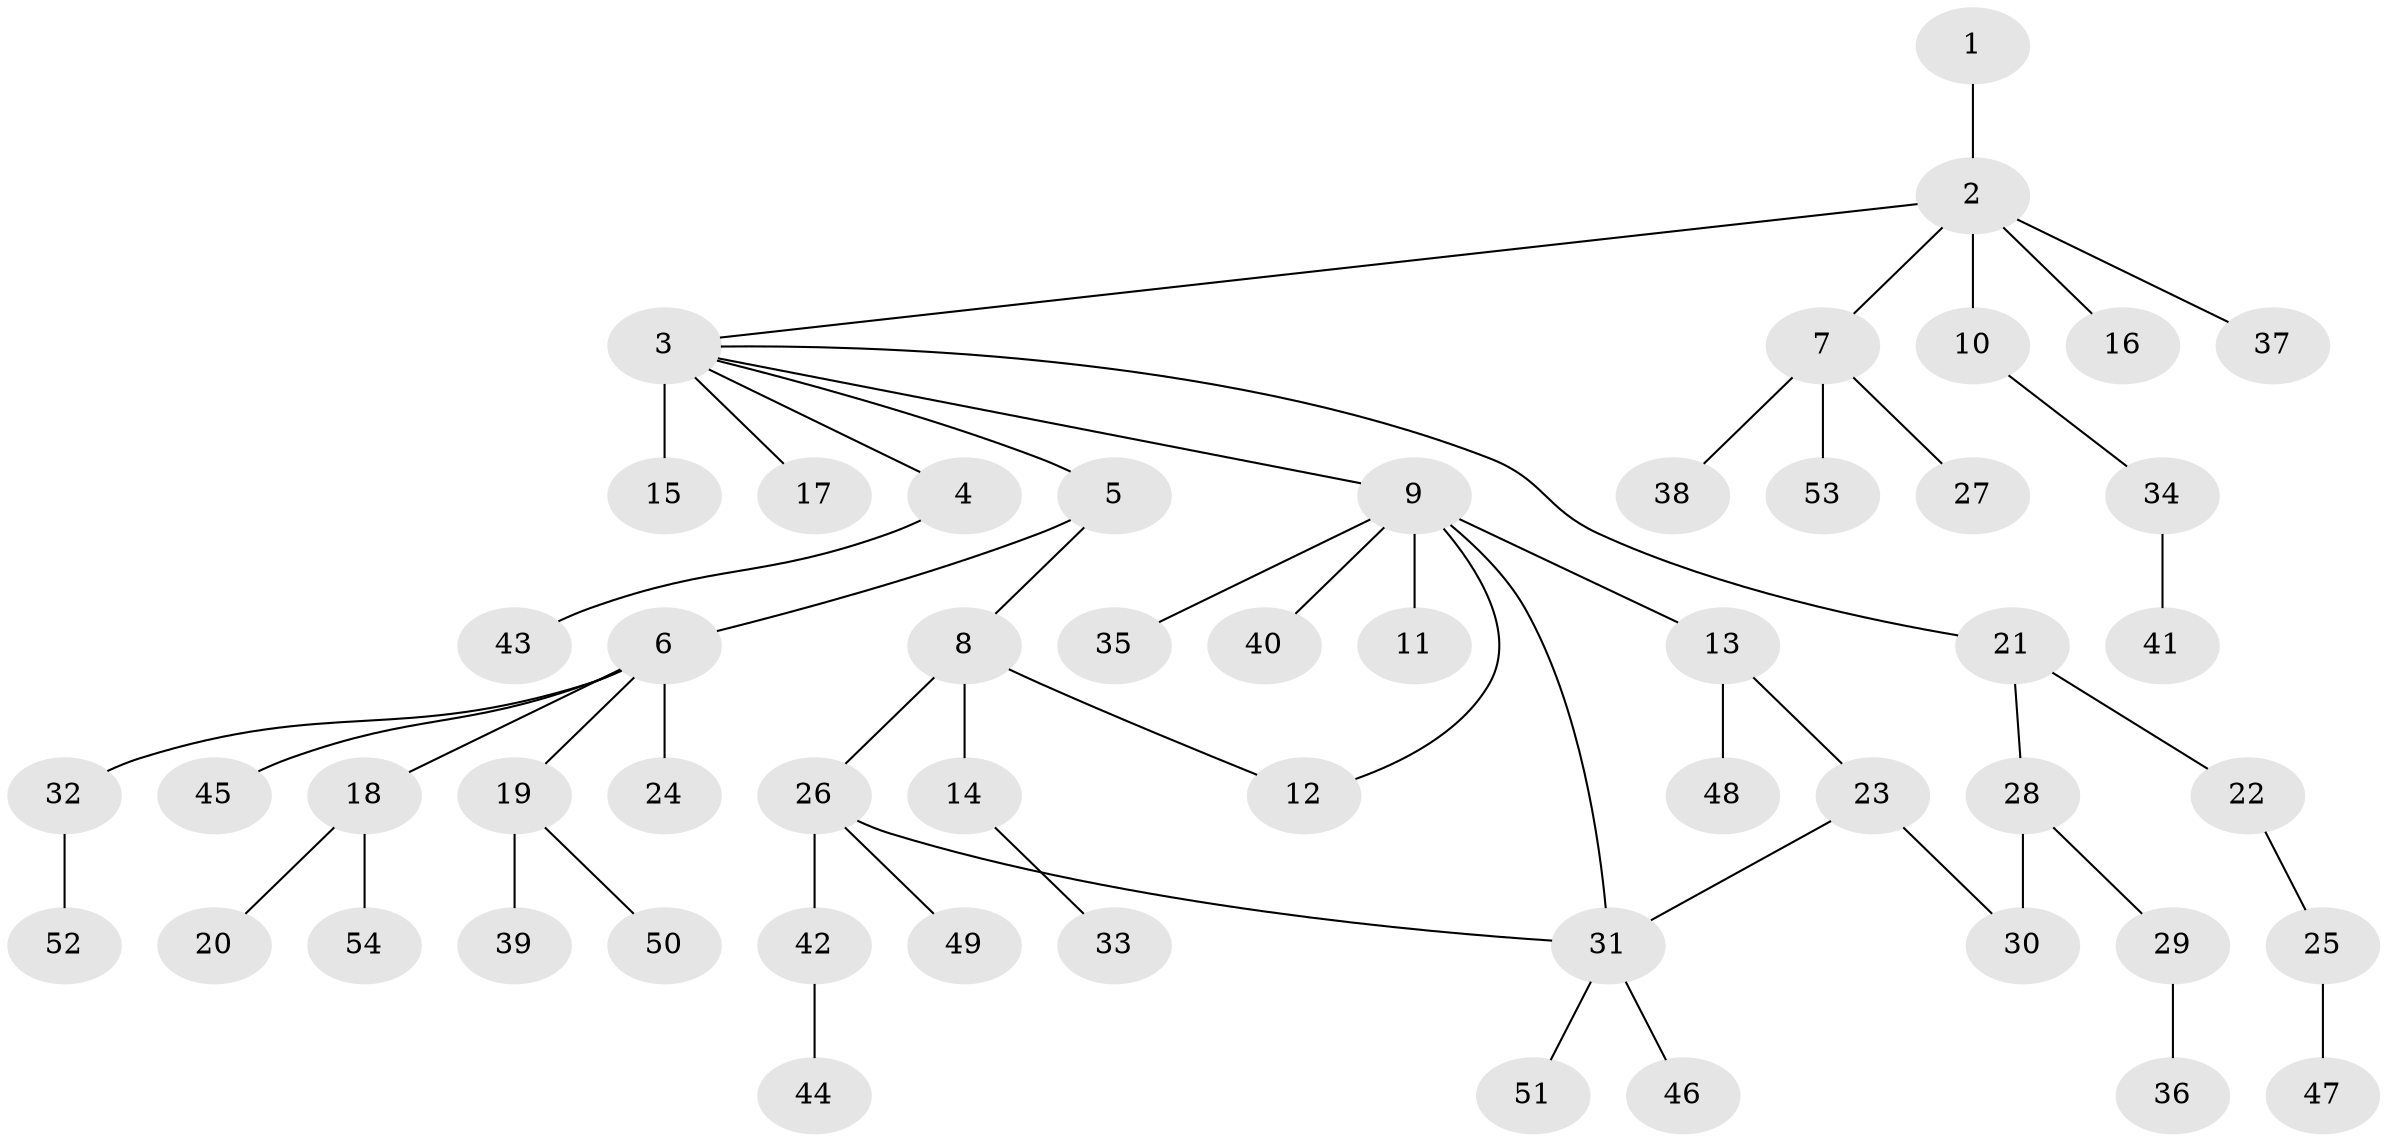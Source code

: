 // original degree distribution, {2: 0.1388888888888889, 7: 0.018518518518518517, 15: 0.009259259259259259, 3: 0.06481481481481481, 4: 0.05555555555555555, 13: 0.009259259259259259, 5: 0.037037037037037035, 9: 0.009259259259259259, 1: 0.6481481481481481, 8: 0.009259259259259259}
// Generated by graph-tools (version 1.1) at 2025/35/03/09/25 02:35:39]
// undirected, 54 vertices, 57 edges
graph export_dot {
graph [start="1"]
  node [color=gray90,style=filled];
  1;
  2;
  3;
  4;
  5;
  6;
  7;
  8;
  9;
  10;
  11;
  12;
  13;
  14;
  15;
  16;
  17;
  18;
  19;
  20;
  21;
  22;
  23;
  24;
  25;
  26;
  27;
  28;
  29;
  30;
  31;
  32;
  33;
  34;
  35;
  36;
  37;
  38;
  39;
  40;
  41;
  42;
  43;
  44;
  45;
  46;
  47;
  48;
  49;
  50;
  51;
  52;
  53;
  54;
  1 -- 2 [weight=1.0];
  2 -- 3 [weight=1.0];
  2 -- 7 [weight=1.0];
  2 -- 10 [weight=1.0];
  2 -- 16 [weight=1.0];
  2 -- 37 [weight=1.0];
  3 -- 4 [weight=1.0];
  3 -- 5 [weight=1.0];
  3 -- 9 [weight=1.0];
  3 -- 15 [weight=8.0];
  3 -- 17 [weight=1.0];
  3 -- 21 [weight=1.0];
  4 -- 43 [weight=1.0];
  5 -- 6 [weight=1.0];
  5 -- 8 [weight=1.0];
  6 -- 18 [weight=1.0];
  6 -- 19 [weight=1.0];
  6 -- 24 [weight=7.0];
  6 -- 32 [weight=1.0];
  6 -- 45 [weight=1.0];
  7 -- 27 [weight=1.0];
  7 -- 38 [weight=1.0];
  7 -- 53 [weight=1.0];
  8 -- 12 [weight=1.0];
  8 -- 14 [weight=5.0];
  8 -- 26 [weight=1.0];
  9 -- 11 [weight=1.0];
  9 -- 12 [weight=1.0];
  9 -- 13 [weight=1.0];
  9 -- 31 [weight=1.0];
  9 -- 35 [weight=1.0];
  9 -- 40 [weight=1.0];
  10 -- 34 [weight=1.0];
  13 -- 23 [weight=1.0];
  13 -- 48 [weight=1.0];
  14 -- 33 [weight=1.0];
  18 -- 20 [weight=1.0];
  18 -- 54 [weight=1.0];
  19 -- 39 [weight=1.0];
  19 -- 50 [weight=1.0];
  21 -- 22 [weight=1.0];
  21 -- 28 [weight=1.0];
  22 -- 25 [weight=1.0];
  23 -- 30 [weight=1.0];
  23 -- 31 [weight=1.0];
  25 -- 47 [weight=1.0];
  26 -- 31 [weight=1.0];
  26 -- 42 [weight=1.0];
  26 -- 49 [weight=1.0];
  28 -- 29 [weight=1.0];
  28 -- 30 [weight=4.0];
  29 -- 36 [weight=2.0];
  31 -- 46 [weight=1.0];
  31 -- 51 [weight=1.0];
  32 -- 52 [weight=1.0];
  34 -- 41 [weight=2.0];
  42 -- 44 [weight=1.0];
}
